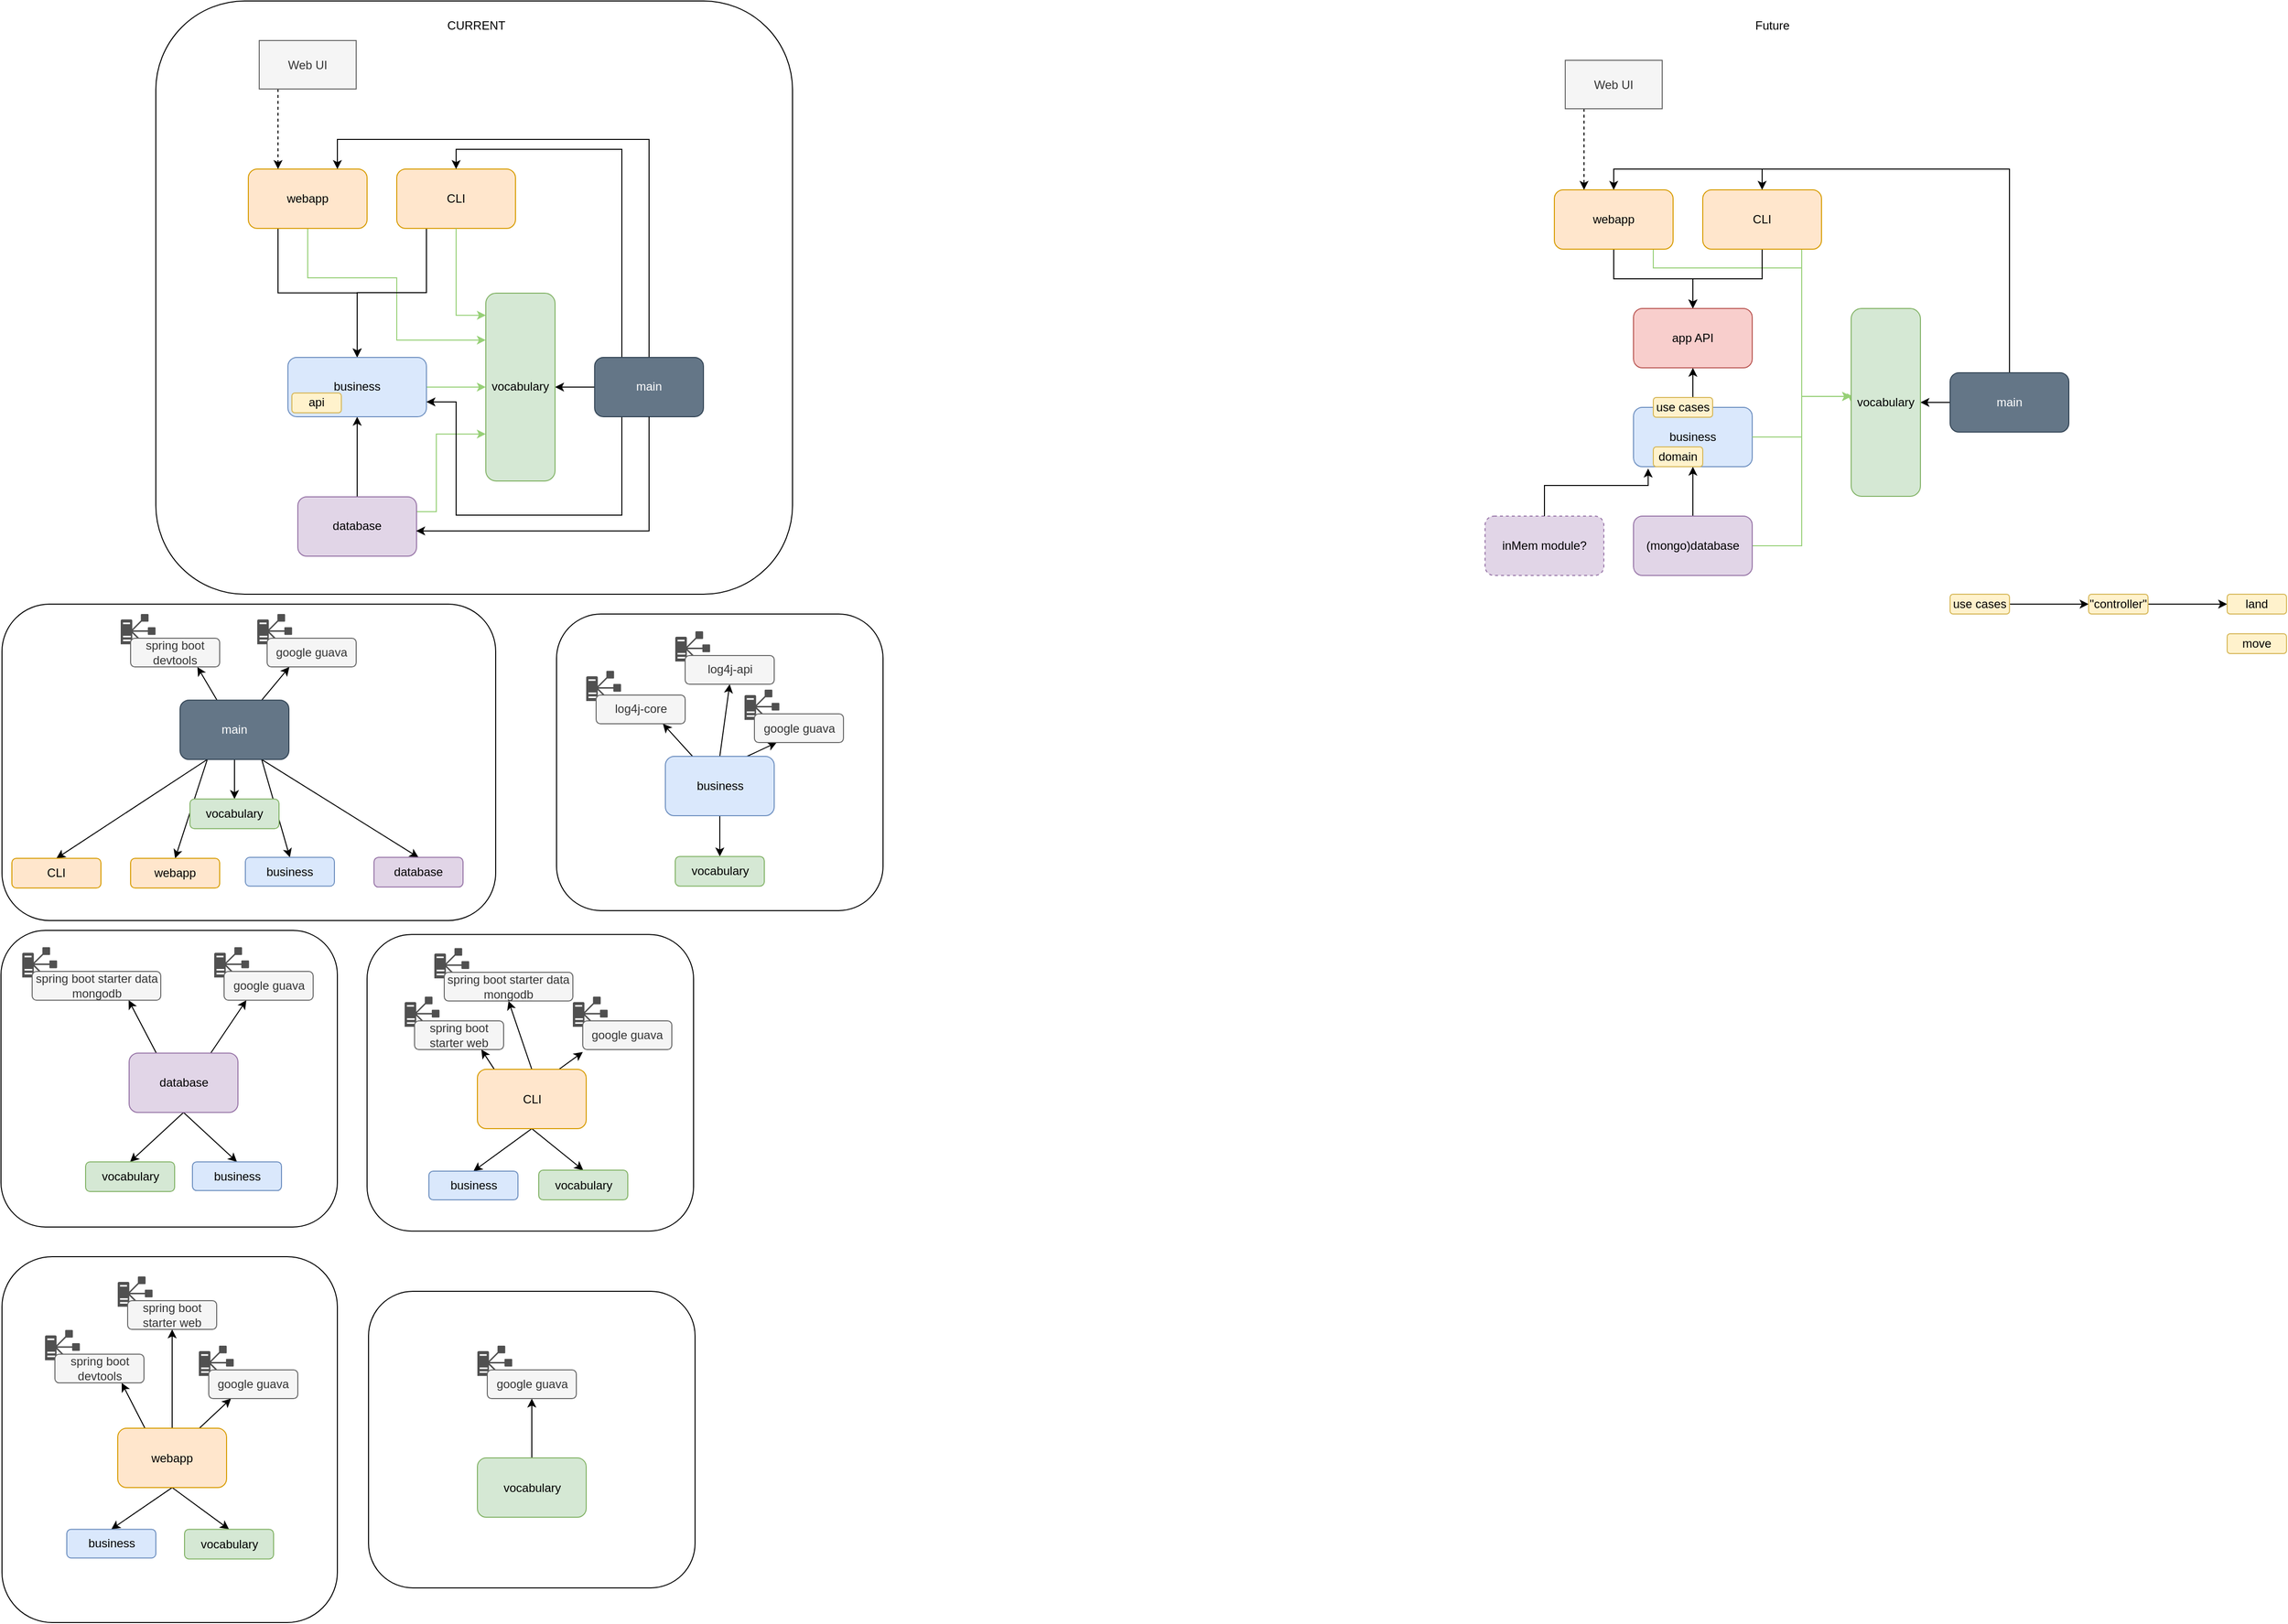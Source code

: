 <mxfile version="24.0.5" type="device">
  <diagram name="Page-1" id="uVnovDqNGtRdmhvVGSVU">
    <mxGraphModel dx="1383" dy="777" grid="1" gridSize="10" guides="1" tooltips="1" connect="1" arrows="1" fold="1" page="1" pageScale="1" pageWidth="2336" pageHeight="1654" math="0" shadow="0">
      <root>
        <mxCell id="0" />
        <mxCell id="1" parent="0" />
        <mxCell id="W2U-u5aYHxPbp0ikBnnV-9" value="" style="rounded=1;whiteSpace=wrap;html=1;movable=1;resizable=1;rotatable=1;deletable=1;editable=1;locked=0;connectable=1;" vertex="1" parent="1">
          <mxGeometry x="381.5" y="1305" width="330" height="300" as="geometry" />
        </mxCell>
        <mxCell id="W2U-u5aYHxPbp0ikBnnV-7" value="" style="rounded=1;whiteSpace=wrap;html=1;movable=0;resizable=0;rotatable=0;deletable=0;editable=0;locked=1;connectable=0;" vertex="1" parent="1">
          <mxGeometry x="571.5" y="620.0" width="330" height="300" as="geometry" />
        </mxCell>
        <mxCell id="W2U-u5aYHxPbp0ikBnnV-6" value="" style="rounded=1;whiteSpace=wrap;html=1;movable=1;resizable=1;rotatable=1;deletable=1;editable=1;locked=0;connectable=1;" vertex="1" parent="1">
          <mxGeometry x="380" y="944.12" width="330" height="300" as="geometry" />
        </mxCell>
        <mxCell id="W2U-u5aYHxPbp0ikBnnV-5" value="" style="rounded=1;whiteSpace=wrap;html=1;movable=0;resizable=0;rotatable=0;deletable=0;editable=0;locked=1;connectable=0;" vertex="1" parent="1">
          <mxGeometry x="166.5" width="643.5" height="600" as="geometry" />
        </mxCell>
        <mxCell id="W2U-u5aYHxPbp0ikBnnV-4" value="" style="rounded=1;whiteSpace=wrap;html=1;movable=0;resizable=0;rotatable=0;deletable=0;editable=0;locked=1;connectable=0;" vertex="1" parent="1">
          <mxGeometry x="11" y="610" width="499" height="320" as="geometry" />
        </mxCell>
        <mxCell id="W2U-u5aYHxPbp0ikBnnV-3" value="" style="rounded=1;whiteSpace=wrap;html=1;movable=0;resizable=0;rotatable=0;deletable=0;editable=0;locked=1;connectable=0;" vertex="1" parent="1">
          <mxGeometry x="10" y="940" width="340" height="300" as="geometry" />
        </mxCell>
        <mxCell id="W2U-u5aYHxPbp0ikBnnV-2" value="" style="rounded=1;whiteSpace=wrap;html=1;movable=0;resizable=0;rotatable=0;deletable=0;editable=0;locked=1;connectable=0;" vertex="1" parent="1">
          <mxGeometry x="11" y="1270" width="339" height="370" as="geometry" />
        </mxCell>
        <mxCell id="0yv5yR20UiGf7A1qQNw7-8" style="edgeStyle=orthogonalEdgeStyle;rounded=0;orthogonalLoop=1;jettySize=auto;html=1;entryX=0.5;entryY=0;entryDx=0;entryDy=0;exitX=0.25;exitY=1;exitDx=0;exitDy=0;" parent="1" source="0yv5yR20UiGf7A1qQNw7-1" target="0yv5yR20UiGf7A1qQNw7-5" edge="1">
          <mxGeometry relative="1" as="geometry" />
        </mxCell>
        <mxCell id="MktRiLjFBEHnHrvTIdCx-10" style="edgeStyle=orthogonalEdgeStyle;rounded=0;orthogonalLoop=1;jettySize=auto;html=1;exitX=0.5;exitY=1;exitDx=0;exitDy=0;entryX=0;entryY=0.25;entryDx=0;entryDy=0;strokeColor=#97D077;" parent="1" source="0yv5yR20UiGf7A1qQNw7-1" target="MktRiLjFBEHnHrvTIdCx-4" edge="1">
          <mxGeometry relative="1" as="geometry">
            <Array as="points">
              <mxPoint x="320" y="280" />
              <mxPoint x="410" y="280" />
              <mxPoint x="410" y="343" />
            </Array>
          </mxGeometry>
        </mxCell>
        <mxCell id="0yv5yR20UiGf7A1qQNw7-1" value="webapp" style="rounded=1;whiteSpace=wrap;html=1;fillColor=#ffe6cc;strokeColor=#d79b00;" parent="1" vertex="1">
          <mxGeometry x="260" y="170" width="120" height="60" as="geometry" />
        </mxCell>
        <mxCell id="0yv5yR20UiGf7A1qQNw7-7" style="edgeStyle=orthogonalEdgeStyle;rounded=0;orthogonalLoop=1;jettySize=auto;html=1;entryX=0.5;entryY=0;entryDx=0;entryDy=0;exitX=0.25;exitY=1;exitDx=0;exitDy=0;" parent="1" source="0yv5yR20UiGf7A1qQNw7-2" target="0yv5yR20UiGf7A1qQNw7-5" edge="1">
          <mxGeometry relative="1" as="geometry">
            <Array as="points">
              <mxPoint x="440" y="295" />
              <mxPoint x="370" y="295" />
            </Array>
          </mxGeometry>
        </mxCell>
        <mxCell id="0yv5yR20UiGf7A1qQNw7-2" value="CLI" style="rounded=1;whiteSpace=wrap;html=1;fillColor=#ffe6cc;strokeColor=#d79b00;" parent="1" vertex="1">
          <mxGeometry x="410" y="170" width="120" height="60" as="geometry" />
        </mxCell>
        <mxCell id="0yv5yR20UiGf7A1qQNw7-6" value="" style="edgeStyle=orthogonalEdgeStyle;rounded=0;orthogonalLoop=1;jettySize=auto;html=1;" parent="1" source="0yv5yR20UiGf7A1qQNw7-3" target="0yv5yR20UiGf7A1qQNw7-5" edge="1">
          <mxGeometry relative="1" as="geometry" />
        </mxCell>
        <mxCell id="MktRiLjFBEHnHrvTIdCx-13" style="edgeStyle=orthogonalEdgeStyle;rounded=0;orthogonalLoop=1;jettySize=auto;html=1;exitX=1;exitY=0.25;exitDx=0;exitDy=0;entryX=0;entryY=0.75;entryDx=0;entryDy=0;strokeColor=#97D077;" parent="1" source="0yv5yR20UiGf7A1qQNw7-3" target="MktRiLjFBEHnHrvTIdCx-4" edge="1">
          <mxGeometry relative="1" as="geometry">
            <Array as="points">
              <mxPoint x="450" y="517" />
              <mxPoint x="450" y="438" />
            </Array>
          </mxGeometry>
        </mxCell>
        <mxCell id="0yv5yR20UiGf7A1qQNw7-3" value="database" style="rounded=1;whiteSpace=wrap;html=1;fillColor=#e1d5e7;strokeColor=#9673a6;" parent="1" vertex="1">
          <mxGeometry x="310" y="501.47" width="120" height="60" as="geometry" />
        </mxCell>
        <mxCell id="MktRiLjFBEHnHrvTIdCx-12" style="edgeStyle=orthogonalEdgeStyle;rounded=0;orthogonalLoop=1;jettySize=auto;html=1;entryX=0;entryY=0.5;entryDx=0;entryDy=0;strokeColor=#97D077;" parent="1" source="0yv5yR20UiGf7A1qQNw7-5" target="MktRiLjFBEHnHrvTIdCx-4" edge="1">
          <mxGeometry relative="1" as="geometry" />
        </mxCell>
        <mxCell id="0yv5yR20UiGf7A1qQNw7-5" value="business" style="whiteSpace=wrap;html=1;fillColor=#dae8fc;strokeColor=#6c8ebf;rounded=1;" parent="1" vertex="1">
          <mxGeometry x="300" y="360.47" width="140" height="60" as="geometry" />
        </mxCell>
        <mxCell id="0yv5yR20UiGf7A1qQNw7-10" value="CURRENT" style="text;html=1;align=center;verticalAlign=middle;resizable=0;points=[];autosize=1;strokeColor=none;fillColor=none;" parent="1" vertex="1">
          <mxGeometry x="450" y="10.0" width="80" height="30" as="geometry" />
        </mxCell>
        <mxCell id="0yv5yR20UiGf7A1qQNw7-11" value="api" style="rounded=1;whiteSpace=wrap;html=1;fillColor=#fff2cc;strokeColor=#d6b656;" parent="1" vertex="1">
          <mxGeometry x="304" y="396.47" width="50" height="20" as="geometry" />
        </mxCell>
        <mxCell id="0yv5yR20UiGf7A1qQNw7-32" style="edgeStyle=orthogonalEdgeStyle;rounded=0;orthogonalLoop=1;jettySize=auto;html=1;" parent="1" source="0yv5yR20UiGf7A1qQNw7-14" target="0yv5yR20UiGf7A1qQNw7-31" edge="1">
          <mxGeometry relative="1" as="geometry" />
        </mxCell>
        <mxCell id="0yv5yR20UiGf7A1qQNw7-36" style="edgeStyle=orthogonalEdgeStyle;rounded=0;orthogonalLoop=1;jettySize=auto;html=1;strokeColor=#97D077;" parent="1" source="0yv5yR20UiGf7A1qQNw7-14" target="0yv5yR20UiGf7A1qQNw7-27" edge="1">
          <mxGeometry relative="1" as="geometry">
            <mxPoint x="1850" y="356.97" as="targetPoint" />
            <Array as="points">
              <mxPoint x="1680" y="269.97" />
              <mxPoint x="1830" y="269.97" />
              <mxPoint x="1830" y="399.97" />
            </Array>
          </mxGeometry>
        </mxCell>
        <mxCell id="0yv5yR20UiGf7A1qQNw7-14" value="webapp" style="rounded=1;whiteSpace=wrap;html=1;fillColor=#ffe6cc;strokeColor=#d79b00;" parent="1" vertex="1">
          <mxGeometry x="1580" y="190.97" width="120" height="60" as="geometry" />
        </mxCell>
        <mxCell id="0yv5yR20UiGf7A1qQNw7-33" style="edgeStyle=orthogonalEdgeStyle;rounded=0;orthogonalLoop=1;jettySize=auto;html=1;" parent="1" source="0yv5yR20UiGf7A1qQNw7-16" target="0yv5yR20UiGf7A1qQNw7-31" edge="1">
          <mxGeometry relative="1" as="geometry" />
        </mxCell>
        <mxCell id="0yv5yR20UiGf7A1qQNw7-35" style="edgeStyle=orthogonalEdgeStyle;rounded=0;orthogonalLoop=1;jettySize=auto;html=1;entryX=0;entryY=0.5;entryDx=0;entryDy=0;strokeColor=#97D077;" parent="1" source="0yv5yR20UiGf7A1qQNw7-16" target="0yv5yR20UiGf7A1qQNw7-27" edge="1">
          <mxGeometry relative="1" as="geometry">
            <mxPoint x="1850" y="356.97" as="targetPoint" />
            <Array as="points">
              <mxPoint x="1830" y="399.97" />
              <mxPoint x="1880" y="399.97" />
            </Array>
          </mxGeometry>
        </mxCell>
        <mxCell id="0yv5yR20UiGf7A1qQNw7-16" value="CLI" style="rounded=1;whiteSpace=wrap;html=1;fillColor=#ffe6cc;strokeColor=#d79b00;" parent="1" vertex="1">
          <mxGeometry x="1730" y="190.97" width="120" height="60" as="geometry" />
        </mxCell>
        <mxCell id="0yv5yR20UiGf7A1qQNw7-17" value="" style="edgeStyle=orthogonalEdgeStyle;rounded=0;orthogonalLoop=1;jettySize=auto;html=1;" parent="1" source="0yv5yR20UiGf7A1qQNw7-18" target="0yv5yR20UiGf7A1qQNw7-19" edge="1">
          <mxGeometry relative="1" as="geometry" />
        </mxCell>
        <mxCell id="0yv5yR20UiGf7A1qQNw7-38" style="edgeStyle=orthogonalEdgeStyle;rounded=0;orthogonalLoop=1;jettySize=auto;html=1;strokeColor=#97D077;" parent="1" source="0yv5yR20UiGf7A1qQNw7-18" target="0yv5yR20UiGf7A1qQNw7-27" edge="1">
          <mxGeometry relative="1" as="geometry">
            <mxPoint x="1850" y="356.97" as="targetPoint" />
            <Array as="points">
              <mxPoint x="1830" y="550.97" />
              <mxPoint x="1830" y="399.97" />
            </Array>
          </mxGeometry>
        </mxCell>
        <mxCell id="0yv5yR20UiGf7A1qQNw7-18" value="(mongo)database" style="rounded=1;whiteSpace=wrap;html=1;fillColor=#e1d5e7;strokeColor=#9673a6;" parent="1" vertex="1">
          <mxGeometry x="1660" y="520.97" width="120" height="60" as="geometry" />
        </mxCell>
        <mxCell id="0yv5yR20UiGf7A1qQNw7-34" style="edgeStyle=orthogonalEdgeStyle;rounded=0;orthogonalLoop=1;jettySize=auto;html=1;" parent="1" source="0yv5yR20UiGf7A1qQNw7-19" target="0yv5yR20UiGf7A1qQNw7-31" edge="1">
          <mxGeometry relative="1" as="geometry" />
        </mxCell>
        <mxCell id="0yv5yR20UiGf7A1qQNw7-19" value="business" style="whiteSpace=wrap;html=1;fillColor=#dae8fc;strokeColor=#6c8ebf;rounded=1;" parent="1" vertex="1">
          <mxGeometry x="1660" y="410.97" width="120" height="60" as="geometry" />
        </mxCell>
        <mxCell id="0yv5yR20UiGf7A1qQNw7-21" value="Future" style="text;html=1;align=center;verticalAlign=middle;resizable=0;points=[];autosize=1;strokeColor=none;fillColor=none;" parent="1" vertex="1">
          <mxGeometry x="1770" y="10" width="60" height="30" as="geometry" />
        </mxCell>
        <mxCell id="0yv5yR20UiGf7A1qQNw7-26" style="edgeStyle=orthogonalEdgeStyle;rounded=0;orthogonalLoop=1;jettySize=auto;html=1;entryX=0.5;entryY=0;entryDx=0;entryDy=0;" parent="1" source="0yv5yR20UiGf7A1qQNw7-25" target="0yv5yR20UiGf7A1qQNw7-14" edge="1">
          <mxGeometry relative="1" as="geometry">
            <Array as="points">
              <mxPoint x="2040" y="169.97" />
              <mxPoint x="1640" y="169.97" />
            </Array>
          </mxGeometry>
        </mxCell>
        <mxCell id="0yv5yR20UiGf7A1qQNw7-28" style="edgeStyle=orthogonalEdgeStyle;rounded=0;orthogonalLoop=1;jettySize=auto;html=1;" parent="1" source="0yv5yR20UiGf7A1qQNw7-25" target="0yv5yR20UiGf7A1qQNw7-27" edge="1">
          <mxGeometry relative="1" as="geometry" />
        </mxCell>
        <mxCell id="0yv5yR20UiGf7A1qQNw7-29" style="edgeStyle=orthogonalEdgeStyle;rounded=0;orthogonalLoop=1;jettySize=auto;html=1;entryX=0.5;entryY=0;entryDx=0;entryDy=0;" parent="1" source="0yv5yR20UiGf7A1qQNw7-25" target="0yv5yR20UiGf7A1qQNw7-16" edge="1">
          <mxGeometry relative="1" as="geometry">
            <Array as="points">
              <mxPoint x="2040" y="169.97" />
              <mxPoint x="1790" y="169.97" />
            </Array>
          </mxGeometry>
        </mxCell>
        <mxCell id="0yv5yR20UiGf7A1qQNw7-25" value="main" style="rounded=1;whiteSpace=wrap;html=1;fillColor=#647687;strokeColor=#314354;fontColor=#ffffff;" parent="1" vertex="1">
          <mxGeometry x="1980" y="375.97" width="120" height="60" as="geometry" />
        </mxCell>
        <mxCell id="0yv5yR20UiGf7A1qQNw7-27" value="vocabulary" style="rounded=1;whiteSpace=wrap;html=1;fillColor=#d5e8d4;strokeColor=#82b366;" parent="1" vertex="1">
          <mxGeometry x="1880" y="310.97" width="70" height="190" as="geometry" />
        </mxCell>
        <mxCell id="0yv5yR20UiGf7A1qQNw7-31" value="app API" style="whiteSpace=wrap;html=1;fillColor=#f8cecc;strokeColor=#b85450;rounded=1;" parent="1" vertex="1">
          <mxGeometry x="1660" y="310.97" width="120" height="60" as="geometry" />
        </mxCell>
        <mxCell id="0yv5yR20UiGf7A1qQNw7-39" style="edgeStyle=orthogonalEdgeStyle;rounded=0;orthogonalLoop=1;jettySize=auto;html=1;exitX=1;exitY=0.5;exitDx=0;exitDy=0;entryX=0;entryY=0.468;entryDx=0;entryDy=0;entryPerimeter=0;strokeColor=#97D077;" parent="1" source="0yv5yR20UiGf7A1qQNw7-19" target="0yv5yR20UiGf7A1qQNw7-27" edge="1">
          <mxGeometry relative="1" as="geometry" />
        </mxCell>
        <mxCell id="MktRiLjFBEHnHrvTIdCx-2" style="edgeStyle=orthogonalEdgeStyle;rounded=0;orthogonalLoop=1;jettySize=auto;html=1;entryX=0.25;entryY=0;entryDx=0;entryDy=0;dashed=1;" parent="1" source="0yv5yR20UiGf7A1qQNw7-40" target="0yv5yR20UiGf7A1qQNw7-14" edge="1">
          <mxGeometry relative="1" as="geometry">
            <Array as="points">
              <mxPoint x="1610" y="130.0" />
              <mxPoint x="1610" y="130.0" />
            </Array>
          </mxGeometry>
        </mxCell>
        <mxCell id="0yv5yR20UiGf7A1qQNw7-40" value="Web UI" style="rounded=0;whiteSpace=wrap;html=1;fillColor=#f5f5f5;strokeColor=#666666;fontColor=#333333;" parent="1" vertex="1">
          <mxGeometry x="1591" y="60.0" width="98" height="49" as="geometry" />
        </mxCell>
        <mxCell id="0yv5yR20UiGf7A1qQNw7-42" value="domain" style="rounded=1;whiteSpace=wrap;html=1;fillColor=#fff2cc;strokeColor=#d6b656;" parent="1" vertex="1">
          <mxGeometry x="1680" y="450.97" width="50" height="20" as="geometry" />
        </mxCell>
        <mxCell id="0yv5yR20UiGf7A1qQNw7-43" value="use cases" style="rounded=1;whiteSpace=wrap;html=1;fillColor=#fff2cc;strokeColor=#d6b656;" parent="1" vertex="1">
          <mxGeometry x="1680" y="401" width="60" height="20" as="geometry" />
        </mxCell>
        <mxCell id="0yv5yR20UiGf7A1qQNw7-46" value="" style="edgeStyle=orthogonalEdgeStyle;rounded=0;orthogonalLoop=1;jettySize=auto;html=1;" parent="1" source="0yv5yR20UiGf7A1qQNw7-44" target="0yv5yR20UiGf7A1qQNw7-45" edge="1">
          <mxGeometry relative="1" as="geometry" />
        </mxCell>
        <mxCell id="0yv5yR20UiGf7A1qQNw7-44" value="use cases" style="rounded=1;whiteSpace=wrap;html=1;fillColor=#fff2cc;strokeColor=#d6b656;" parent="1" vertex="1">
          <mxGeometry x="1980" y="600" width="60" height="20" as="geometry" />
        </mxCell>
        <mxCell id="0yv5yR20UiGf7A1qQNw7-48" value="" style="edgeStyle=orthogonalEdgeStyle;rounded=0;orthogonalLoop=1;jettySize=auto;html=1;" parent="1" source="0yv5yR20UiGf7A1qQNw7-45" target="0yv5yR20UiGf7A1qQNw7-47" edge="1">
          <mxGeometry relative="1" as="geometry" />
        </mxCell>
        <mxCell id="0yv5yR20UiGf7A1qQNw7-45" value="&quot;controller&quot;" style="rounded=1;whiteSpace=wrap;html=1;fillColor=#fff2cc;strokeColor=#d6b656;" parent="1" vertex="1">
          <mxGeometry x="2120" y="600" width="60" height="20" as="geometry" />
        </mxCell>
        <mxCell id="0yv5yR20UiGf7A1qQNw7-47" value="land" style="rounded=1;whiteSpace=wrap;html=1;fillColor=#fff2cc;strokeColor=#d6b656;" parent="1" vertex="1">
          <mxGeometry x="2260" y="600" width="60" height="20" as="geometry" />
        </mxCell>
        <mxCell id="0yv5yR20UiGf7A1qQNw7-49" value="move" style="rounded=1;whiteSpace=wrap;html=1;fillColor=#fff2cc;strokeColor=#d6b656;" parent="1" vertex="1">
          <mxGeometry x="2260" y="640" width="60" height="20" as="geometry" />
        </mxCell>
        <mxCell id="0yv5yR20UiGf7A1qQNw7-50" value="inMem module?" style="rounded=1;whiteSpace=wrap;html=1;fillColor=#e1d5e7;strokeColor=#9673a6;dashed=1;" parent="1" vertex="1">
          <mxGeometry x="1510" y="520.97" width="120" height="60" as="geometry" />
        </mxCell>
        <mxCell id="0yv5yR20UiGf7A1qQNw7-51" style="edgeStyle=orthogonalEdgeStyle;rounded=0;orthogonalLoop=1;jettySize=auto;html=1;entryX=0.123;entryY=1.032;entryDx=0;entryDy=0;entryPerimeter=0;" parent="1" source="0yv5yR20UiGf7A1qQNw7-50" target="0yv5yR20UiGf7A1qQNw7-19" edge="1">
          <mxGeometry relative="1" as="geometry">
            <Array as="points">
              <mxPoint x="1570" y="490" />
              <mxPoint x="1675" y="490" />
            </Array>
          </mxGeometry>
        </mxCell>
        <mxCell id="MktRiLjFBEHnHrvTIdCx-1" style="edgeStyle=orthogonalEdgeStyle;rounded=0;orthogonalLoop=1;jettySize=auto;html=1;dashed=1;" parent="1" source="0yv5yR20UiGf7A1qQNw7-52" edge="1">
          <mxGeometry relative="1" as="geometry">
            <mxPoint x="290" y="170" as="targetPoint" />
            <Array as="points">
              <mxPoint x="290" y="170" />
            </Array>
          </mxGeometry>
        </mxCell>
        <mxCell id="0yv5yR20UiGf7A1qQNw7-52" value="Web UI" style="rounded=0;whiteSpace=wrap;html=1;fillColor=#f5f5f5;strokeColor=#666666;fontColor=#333333;" parent="1" vertex="1">
          <mxGeometry x="271" y="40.0" width="98" height="49" as="geometry" />
        </mxCell>
        <mxCell id="MktRiLjFBEHnHrvTIdCx-5" style="edgeStyle=orthogonalEdgeStyle;rounded=0;orthogonalLoop=1;jettySize=auto;html=1;exitX=0.5;exitY=0;exitDx=0;exitDy=0;entryX=0.75;entryY=0;entryDx=0;entryDy=0;" parent="1" source="MktRiLjFBEHnHrvTIdCx-3" target="0yv5yR20UiGf7A1qQNw7-1" edge="1">
          <mxGeometry relative="1" as="geometry">
            <Array as="points">
              <mxPoint x="665" y="140" />
              <mxPoint x="350" y="140" />
            </Array>
          </mxGeometry>
        </mxCell>
        <mxCell id="MktRiLjFBEHnHrvTIdCx-6" style="edgeStyle=orthogonalEdgeStyle;rounded=0;orthogonalLoop=1;jettySize=auto;html=1;exitX=0.25;exitY=0;exitDx=0;exitDy=0;entryX=0.5;entryY=0;entryDx=0;entryDy=0;" parent="1" source="MktRiLjFBEHnHrvTIdCx-3" target="0yv5yR20UiGf7A1qQNw7-2" edge="1">
          <mxGeometry relative="1" as="geometry" />
        </mxCell>
        <mxCell id="MktRiLjFBEHnHrvTIdCx-7" style="edgeStyle=orthogonalEdgeStyle;rounded=0;orthogonalLoop=1;jettySize=auto;html=1;entryX=1;entryY=0.5;entryDx=0;entryDy=0;" parent="1" source="MktRiLjFBEHnHrvTIdCx-3" target="MktRiLjFBEHnHrvTIdCx-4" edge="1">
          <mxGeometry relative="1" as="geometry" />
        </mxCell>
        <mxCell id="MktRiLjFBEHnHrvTIdCx-9" style="edgeStyle=orthogonalEdgeStyle;rounded=0;orthogonalLoop=1;jettySize=auto;html=1;exitX=0.25;exitY=1;exitDx=0;exitDy=0;entryX=1;entryY=0.75;entryDx=0;entryDy=0;" parent="1" source="MktRiLjFBEHnHrvTIdCx-3" target="0yv5yR20UiGf7A1qQNw7-5" edge="1">
          <mxGeometry relative="1" as="geometry">
            <Array as="points">
              <mxPoint x="638" y="520" />
              <mxPoint x="470" y="520" />
              <mxPoint x="470" y="406" />
            </Array>
          </mxGeometry>
        </mxCell>
        <mxCell id="MktRiLjFBEHnHrvTIdCx-3" value="main" style="rounded=1;whiteSpace=wrap;html=1;fillColor=#647687;strokeColor=#314354;fontColor=#ffffff;" parent="1" vertex="1">
          <mxGeometry x="610" y="360.47" width="110" height="60" as="geometry" />
        </mxCell>
        <mxCell id="MktRiLjFBEHnHrvTIdCx-4" value="vocabulary" style="rounded=1;whiteSpace=wrap;html=1;fillColor=#d5e8d4;strokeColor=#82b366;" parent="1" vertex="1">
          <mxGeometry x="500" y="295.47" width="70" height="190" as="geometry" />
        </mxCell>
        <mxCell id="MktRiLjFBEHnHrvTIdCx-8" style="edgeStyle=orthogonalEdgeStyle;rounded=0;orthogonalLoop=1;jettySize=auto;html=1;exitX=0.5;exitY=1;exitDx=0;exitDy=0;entryX=0.997;entryY=0.575;entryDx=0;entryDy=0;entryPerimeter=0;" parent="1" source="MktRiLjFBEHnHrvTIdCx-3" target="0yv5yR20UiGf7A1qQNw7-3" edge="1">
          <mxGeometry relative="1" as="geometry" />
        </mxCell>
        <mxCell id="MktRiLjFBEHnHrvTIdCx-11" style="edgeStyle=orthogonalEdgeStyle;rounded=0;orthogonalLoop=1;jettySize=auto;html=1;entryX=0.001;entryY=0.118;entryDx=0;entryDy=0;entryPerimeter=0;strokeColor=#97D077;" parent="1" source="0yv5yR20UiGf7A1qQNw7-2" target="MktRiLjFBEHnHrvTIdCx-4" edge="1">
          <mxGeometry relative="1" as="geometry" />
        </mxCell>
        <mxCell id="MktRiLjFBEHnHrvTIdCx-21" style="rounded=0;orthogonalLoop=1;jettySize=auto;html=1;exitX=0.25;exitY=1;exitDx=0;exitDy=0;entryX=0.5;entryY=0;entryDx=0;entryDy=0;" parent="1" source="MktRiLjFBEHnHrvTIdCx-15" target="MktRiLjFBEHnHrvTIdCx-17" edge="1">
          <mxGeometry relative="1" as="geometry" />
        </mxCell>
        <mxCell id="MktRiLjFBEHnHrvTIdCx-22" style="rounded=0;orthogonalLoop=1;jettySize=auto;html=1;exitX=0.25;exitY=1;exitDx=0;exitDy=0;entryX=0.5;entryY=0;entryDx=0;entryDy=0;" parent="1" source="MktRiLjFBEHnHrvTIdCx-15" target="MktRiLjFBEHnHrvTIdCx-18" edge="1">
          <mxGeometry relative="1" as="geometry" />
        </mxCell>
        <mxCell id="MktRiLjFBEHnHrvTIdCx-23" style="edgeStyle=orthogonalEdgeStyle;rounded=0;orthogonalLoop=1;jettySize=auto;html=1;exitX=0.5;exitY=1;exitDx=0;exitDy=0;entryX=0.5;entryY=0;entryDx=0;entryDy=0;" parent="1" source="MktRiLjFBEHnHrvTIdCx-15" target="MktRiLjFBEHnHrvTIdCx-16" edge="1">
          <mxGeometry relative="1" as="geometry" />
        </mxCell>
        <mxCell id="MktRiLjFBEHnHrvTIdCx-24" style="rounded=0;orthogonalLoop=1;jettySize=auto;html=1;exitX=0.75;exitY=1;exitDx=0;exitDy=0;entryX=0.5;entryY=0;entryDx=0;entryDy=0;" parent="1" source="MktRiLjFBEHnHrvTIdCx-15" target="MktRiLjFBEHnHrvTIdCx-19" edge="1">
          <mxGeometry relative="1" as="geometry" />
        </mxCell>
        <mxCell id="MktRiLjFBEHnHrvTIdCx-25" style="rounded=0;orthogonalLoop=1;jettySize=auto;html=1;exitX=0.75;exitY=1;exitDx=0;exitDy=0;entryX=0.5;entryY=0;entryDx=0;entryDy=0;" parent="1" source="MktRiLjFBEHnHrvTIdCx-15" target="MktRiLjFBEHnHrvTIdCx-20" edge="1">
          <mxGeometry relative="1" as="geometry" />
        </mxCell>
        <mxCell id="MktRiLjFBEHnHrvTIdCx-35" style="rounded=0;orthogonalLoop=1;jettySize=auto;html=1;entryX=0.75;entryY=1;entryDx=0;entryDy=0;" parent="1" source="MktRiLjFBEHnHrvTIdCx-15" target="MktRiLjFBEHnHrvTIdCx-27" edge="1">
          <mxGeometry relative="1" as="geometry" />
        </mxCell>
        <mxCell id="MktRiLjFBEHnHrvTIdCx-53" style="rounded=0;orthogonalLoop=1;jettySize=auto;html=1;exitX=0.75;exitY=0;exitDx=0;exitDy=0;entryX=0.25;entryY=1;entryDx=0;entryDy=0;" parent="1" source="MktRiLjFBEHnHrvTIdCx-15" target="MktRiLjFBEHnHrvTIdCx-49" edge="1">
          <mxGeometry relative="1" as="geometry" />
        </mxCell>
        <mxCell id="MktRiLjFBEHnHrvTIdCx-15" value="main" style="rounded=1;whiteSpace=wrap;html=1;fillColor=#647687;strokeColor=#314354;fontColor=#ffffff;" parent="1" vertex="1">
          <mxGeometry x="191" y="707.14" width="110" height="60" as="geometry" />
        </mxCell>
        <mxCell id="MktRiLjFBEHnHrvTIdCx-16" value="vocabulary" style="rounded=1;whiteSpace=wrap;html=1;fillColor=#d5e8d4;strokeColor=#82b366;" parent="1" vertex="1">
          <mxGeometry x="201" y="807.14" width="90" height="30" as="geometry" />
        </mxCell>
        <mxCell id="MktRiLjFBEHnHrvTIdCx-17" value="CLI" style="rounded=1;whiteSpace=wrap;html=1;fillColor=#ffe6cc;strokeColor=#d79b00;" parent="1" vertex="1">
          <mxGeometry x="21" y="867.14" width="90" height="30" as="geometry" />
        </mxCell>
        <mxCell id="MktRiLjFBEHnHrvTIdCx-18" value="webapp" style="rounded=1;whiteSpace=wrap;html=1;fillColor=#ffe6cc;strokeColor=#d79b00;" parent="1" vertex="1">
          <mxGeometry x="141" y="867.14" width="90" height="30" as="geometry" />
        </mxCell>
        <mxCell id="MktRiLjFBEHnHrvTIdCx-19" value="business" style="whiteSpace=wrap;html=1;fillColor=#dae8fc;strokeColor=#6c8ebf;rounded=1;" parent="1" vertex="1">
          <mxGeometry x="257" y="866.17" width="90" height="29.03" as="geometry" />
        </mxCell>
        <mxCell id="MktRiLjFBEHnHrvTIdCx-20" value="database" style="rounded=1;whiteSpace=wrap;html=1;fillColor=#e1d5e7;strokeColor=#9673a6;" parent="1" vertex="1">
          <mxGeometry x="387" y="866.17" width="90" height="30" as="geometry" />
        </mxCell>
        <mxCell id="MktRiLjFBEHnHrvTIdCx-30" value="" style="group" parent="1" connectable="0" vertex="1">
          <mxGeometry x="131" y="620" width="100" height="53.53" as="geometry" />
        </mxCell>
        <mxCell id="MktRiLjFBEHnHrvTIdCx-26" value="" style="sketch=0;pointerEvents=1;shadow=0;dashed=0;html=1;strokeColor=none;labelPosition=center;verticalLabelPosition=bottom;verticalAlign=top;align=center;fillColor=#505050;shape=mxgraph.mscae.oms.dependency_monitor" parent="MktRiLjFBEHnHrvTIdCx-30" vertex="1">
          <mxGeometry width="35.2" height="34.5" as="geometry" />
        </mxCell>
        <mxCell id="MktRiLjFBEHnHrvTIdCx-27" value="spring boot devtools" style="whiteSpace=wrap;html=1;fillColor=#f5f5f5;strokeColor=#666666;rounded=1;fontColor=#333333;" parent="MktRiLjFBEHnHrvTIdCx-30" vertex="1">
          <mxGeometry x="10" y="24.5" width="90" height="29.03" as="geometry" />
        </mxCell>
        <mxCell id="MktRiLjFBEHnHrvTIdCx-47" value="" style="group" parent="1" connectable="0" vertex="1">
          <mxGeometry x="269" y="620" width="100" height="53.53" as="geometry" />
        </mxCell>
        <mxCell id="MktRiLjFBEHnHrvTIdCx-48" value="" style="sketch=0;pointerEvents=1;shadow=0;dashed=0;html=1;strokeColor=none;labelPosition=center;verticalLabelPosition=bottom;verticalAlign=top;align=center;fillColor=#505050;shape=mxgraph.mscae.oms.dependency_monitor" parent="MktRiLjFBEHnHrvTIdCx-47" vertex="1">
          <mxGeometry width="35.2" height="34.5" as="geometry" />
        </mxCell>
        <mxCell id="MktRiLjFBEHnHrvTIdCx-49" value="google guava" style="whiteSpace=wrap;html=1;fillColor=#f5f5f5;strokeColor=#666666;rounded=1;fontColor=#333333;" parent="MktRiLjFBEHnHrvTIdCx-47" vertex="1">
          <mxGeometry x="10" y="24.5" width="90" height="29.03" as="geometry" />
        </mxCell>
        <mxCell id="MktRiLjFBEHnHrvTIdCx-92" style="rounded=0;orthogonalLoop=1;jettySize=auto;html=1;exitX=0.25;exitY=0;exitDx=0;exitDy=0;entryX=0.75;entryY=1;entryDx=0;entryDy=0;" parent="1" source="MktRiLjFBEHnHrvTIdCx-54" target="MktRiLjFBEHnHrvTIdCx-70" edge="1">
          <mxGeometry relative="1" as="geometry" />
        </mxCell>
        <mxCell id="MktRiLjFBEHnHrvTIdCx-101" style="rounded=0;orthogonalLoop=1;jettySize=auto;html=1;exitX=0.75;exitY=0;exitDx=0;exitDy=0;entryX=0.25;entryY=1;entryDx=0;entryDy=0;" parent="1" source="MktRiLjFBEHnHrvTIdCx-54" target="MktRiLjFBEHnHrvTIdCx-88" edge="1">
          <mxGeometry relative="1" as="geometry">
            <mxPoint x="281.5" y="1030.59" as="targetPoint" />
          </mxGeometry>
        </mxCell>
        <mxCell id="MktRiLjFBEHnHrvTIdCx-102" style="rounded=0;orthogonalLoop=1;jettySize=auto;html=1;exitX=0.5;exitY=1;exitDx=0;exitDy=0;entryX=0.5;entryY=0;entryDx=0;entryDy=0;" parent="1" source="MktRiLjFBEHnHrvTIdCx-54" target="MktRiLjFBEHnHrvTIdCx-79" edge="1">
          <mxGeometry relative="1" as="geometry" />
        </mxCell>
        <mxCell id="MktRiLjFBEHnHrvTIdCx-103" style="rounded=0;orthogonalLoop=1;jettySize=auto;html=1;exitX=0.5;exitY=1;exitDx=0;exitDy=0;entryX=0.5;entryY=0;entryDx=0;entryDy=0;" parent="1" source="MktRiLjFBEHnHrvTIdCx-54" target="MktRiLjFBEHnHrvTIdCx-58" edge="1">
          <mxGeometry relative="1" as="geometry" />
        </mxCell>
        <mxCell id="MktRiLjFBEHnHrvTIdCx-54" value="database" style="rounded=1;whiteSpace=wrap;html=1;fillColor=#e1d5e7;strokeColor=#9673a6;" parent="1" vertex="1">
          <mxGeometry x="139.5" y="1064.12" width="110" height="60" as="geometry" />
        </mxCell>
        <mxCell id="MktRiLjFBEHnHrvTIdCx-58" value="business" style="whiteSpace=wrap;html=1;fillColor=#dae8fc;strokeColor=#6c8ebf;rounded=1;" parent="1" vertex="1">
          <mxGeometry x="203.5" y="1174.12" width="90" height="29.03" as="geometry" />
        </mxCell>
        <mxCell id="MktRiLjFBEHnHrvTIdCx-68" value="" style="group" parent="1" connectable="0" vertex="1">
          <mxGeometry x="31.5" y="957.06" width="140" height="53.53" as="geometry" />
        </mxCell>
        <mxCell id="MktRiLjFBEHnHrvTIdCx-69" value="" style="sketch=0;pointerEvents=1;shadow=0;dashed=0;html=1;strokeColor=none;labelPosition=center;verticalLabelPosition=bottom;verticalAlign=top;align=center;fillColor=#505050;shape=mxgraph.mscae.oms.dependency_monitor" parent="MktRiLjFBEHnHrvTIdCx-68" vertex="1">
          <mxGeometry width="35.2" height="34.5" as="geometry" />
        </mxCell>
        <mxCell id="MktRiLjFBEHnHrvTIdCx-70" value="spring boot starter data mongodb" style="whiteSpace=wrap;html=1;fillColor=#f5f5f5;strokeColor=#666666;rounded=1;fontColor=#333333;" parent="MktRiLjFBEHnHrvTIdCx-68" vertex="1">
          <mxGeometry x="10" y="24.5" width="130" height="29.03" as="geometry" />
        </mxCell>
        <mxCell id="MktRiLjFBEHnHrvTIdCx-79" value="vocabulary" style="rounded=1;whiteSpace=wrap;html=1;fillColor=#d5e8d4;strokeColor=#82b366;" parent="1" vertex="1">
          <mxGeometry x="95.5" y="1174.12" width="90" height="30" as="geometry" />
        </mxCell>
        <mxCell id="MktRiLjFBEHnHrvTIdCx-86" value="" style="group" parent="1" connectable="0" vertex="1">
          <mxGeometry x="225.5" y="957.06" width="100" height="53.53" as="geometry" />
        </mxCell>
        <mxCell id="MktRiLjFBEHnHrvTIdCx-87" value="" style="sketch=0;pointerEvents=1;shadow=0;dashed=0;html=1;strokeColor=none;labelPosition=center;verticalLabelPosition=bottom;verticalAlign=top;align=center;fillColor=#505050;shape=mxgraph.mscae.oms.dependency_monitor" parent="MktRiLjFBEHnHrvTIdCx-86" vertex="1">
          <mxGeometry width="35.2" height="34.5" as="geometry" />
        </mxCell>
        <mxCell id="MktRiLjFBEHnHrvTIdCx-88" value="google guava" style="whiteSpace=wrap;html=1;fillColor=#f5f5f5;strokeColor=#666666;rounded=1;fontColor=#333333;" parent="MktRiLjFBEHnHrvTIdCx-86" vertex="1">
          <mxGeometry x="10" y="24.5" width="90" height="29.03" as="geometry" />
        </mxCell>
        <mxCell id="MktRiLjFBEHnHrvTIdCx-129" style="rounded=0;orthogonalLoop=1;jettySize=auto;html=1;exitX=0.25;exitY=0;exitDx=0;exitDy=0;entryX=0.75;entryY=1;entryDx=0;entryDy=0;" parent="1" source="MktRiLjFBEHnHrvTIdCx-104" target="MktRiLjFBEHnHrvTIdCx-111" edge="1">
          <mxGeometry relative="1" as="geometry" />
        </mxCell>
        <mxCell id="MktRiLjFBEHnHrvTIdCx-130" style="rounded=0;orthogonalLoop=1;jettySize=auto;html=1;exitX=0.5;exitY=0;exitDx=0;exitDy=0;entryX=0.5;entryY=1;entryDx=0;entryDy=0;" parent="1" source="MktRiLjFBEHnHrvTIdCx-104" target="MktRiLjFBEHnHrvTIdCx-114" edge="1">
          <mxGeometry relative="1" as="geometry" />
        </mxCell>
        <mxCell id="MktRiLjFBEHnHrvTIdCx-134" style="rounded=0;orthogonalLoop=1;jettySize=auto;html=1;exitX=0.75;exitY=0;exitDx=0;exitDy=0;entryX=0.25;entryY=1;entryDx=0;entryDy=0;" parent="1" source="MktRiLjFBEHnHrvTIdCx-104" target="MktRiLjFBEHnHrvTIdCx-127" edge="1">
          <mxGeometry relative="1" as="geometry" />
        </mxCell>
        <mxCell id="MktRiLjFBEHnHrvTIdCx-135" style="rounded=0;orthogonalLoop=1;jettySize=auto;html=1;exitX=0.5;exitY=1;exitDx=0;exitDy=0;entryX=0.5;entryY=0;entryDx=0;entryDy=0;" parent="1" source="MktRiLjFBEHnHrvTIdCx-104" target="MktRiLjFBEHnHrvTIdCx-105" edge="1">
          <mxGeometry relative="1" as="geometry" />
        </mxCell>
        <mxCell id="MktRiLjFBEHnHrvTIdCx-184" style="rounded=0;orthogonalLoop=1;jettySize=auto;html=1;exitX=0.5;exitY=1;exitDx=0;exitDy=0;entryX=0.5;entryY=0;entryDx=0;entryDy=0;" parent="1" source="MktRiLjFBEHnHrvTIdCx-104" target="MktRiLjFBEHnHrvTIdCx-183" edge="1">
          <mxGeometry relative="1" as="geometry" />
        </mxCell>
        <mxCell id="MktRiLjFBEHnHrvTIdCx-104" value="webapp" style="rounded=1;whiteSpace=wrap;html=1;fillColor=#ffe6cc;strokeColor=#d79b00;" parent="1" vertex="1">
          <mxGeometry x="128" y="1443.53" width="110" height="60" as="geometry" />
        </mxCell>
        <mxCell id="MktRiLjFBEHnHrvTIdCx-105" value="business" style="whiteSpace=wrap;html=1;fillColor=#dae8fc;strokeColor=#6c8ebf;rounded=1;" parent="1" vertex="1">
          <mxGeometry x="76.5" y="1545.7" width="90" height="29.03" as="geometry" />
        </mxCell>
        <mxCell id="MktRiLjFBEHnHrvTIdCx-109" value="" style="group" parent="1" connectable="0" vertex="1">
          <mxGeometry x="54.5" y="1344.14" width="100" height="53.53" as="geometry" />
        </mxCell>
        <mxCell id="MktRiLjFBEHnHrvTIdCx-110" value="" style="sketch=0;pointerEvents=1;shadow=0;dashed=0;html=1;strokeColor=none;labelPosition=center;verticalLabelPosition=bottom;verticalAlign=top;align=center;fillColor=#505050;shape=mxgraph.mscae.oms.dependency_monitor" parent="MktRiLjFBEHnHrvTIdCx-109" vertex="1">
          <mxGeometry width="35.2" height="34.5" as="geometry" />
        </mxCell>
        <mxCell id="MktRiLjFBEHnHrvTIdCx-111" value="spring boot devtools" style="whiteSpace=wrap;html=1;fillColor=#f5f5f5;strokeColor=#666666;rounded=1;fontColor=#333333;" parent="MktRiLjFBEHnHrvTIdCx-109" vertex="1">
          <mxGeometry x="10" y="24.5" width="90" height="29.03" as="geometry" />
        </mxCell>
        <mxCell id="MktRiLjFBEHnHrvTIdCx-112" value="" style="group" parent="1" connectable="0" vertex="1">
          <mxGeometry x="128" y="1290" width="100" height="53.53" as="geometry" />
        </mxCell>
        <mxCell id="MktRiLjFBEHnHrvTIdCx-113" value="" style="sketch=0;pointerEvents=1;shadow=0;dashed=0;html=1;strokeColor=none;labelPosition=center;verticalLabelPosition=bottom;verticalAlign=top;align=center;fillColor=#505050;shape=mxgraph.mscae.oms.dependency_monitor" parent="MktRiLjFBEHnHrvTIdCx-112" vertex="1">
          <mxGeometry width="35.2" height="34.5" as="geometry" />
        </mxCell>
        <mxCell id="MktRiLjFBEHnHrvTIdCx-114" value="spring boot starter web" style="whiteSpace=wrap;html=1;fillColor=#f5f5f5;strokeColor=#666666;rounded=1;fontColor=#333333;" parent="MktRiLjFBEHnHrvTIdCx-112" vertex="1">
          <mxGeometry x="10" y="24.5" width="90" height="29.03" as="geometry" />
        </mxCell>
        <mxCell id="MktRiLjFBEHnHrvTIdCx-125" value="" style="group" parent="1" connectable="0" vertex="1">
          <mxGeometry x="210" y="1360" width="100" height="53.53" as="geometry" />
        </mxCell>
        <mxCell id="MktRiLjFBEHnHrvTIdCx-126" value="" style="sketch=0;pointerEvents=1;shadow=0;dashed=0;html=1;strokeColor=none;labelPosition=center;verticalLabelPosition=bottom;verticalAlign=top;align=center;fillColor=#505050;shape=mxgraph.mscae.oms.dependency_monitor" parent="MktRiLjFBEHnHrvTIdCx-125" vertex="1">
          <mxGeometry width="35.2" height="34.5" as="geometry" />
        </mxCell>
        <mxCell id="MktRiLjFBEHnHrvTIdCx-127" value="google guava" style="whiteSpace=wrap;html=1;fillColor=#f5f5f5;strokeColor=#666666;rounded=1;fontColor=#333333;" parent="MktRiLjFBEHnHrvTIdCx-125" vertex="1">
          <mxGeometry x="10" y="24.5" width="90" height="29.03" as="geometry" />
        </mxCell>
        <mxCell id="MktRiLjFBEHnHrvTIdCx-154" style="rounded=0;orthogonalLoop=1;jettySize=auto;html=1;exitX=0.5;exitY=1;exitDx=0;exitDy=0;entryX=0.5;entryY=0;entryDx=0;entryDy=0;" parent="1" source="MktRiLjFBEHnHrvTIdCx-136" target="MktRiLjFBEHnHrvTIdCx-138" edge="1">
          <mxGeometry relative="1" as="geometry" />
        </mxCell>
        <mxCell id="MktRiLjFBEHnHrvTIdCx-155" style="rounded=0;orthogonalLoop=1;jettySize=auto;html=1;exitX=0.5;exitY=1;exitDx=0;exitDy=0;entryX=0.5;entryY=0;entryDx=0;entryDy=0;" parent="1" source="MktRiLjFBEHnHrvTIdCx-136" target="MktRiLjFBEHnHrvTIdCx-152" edge="1">
          <mxGeometry relative="1" as="geometry" />
        </mxCell>
        <mxCell id="MktRiLjFBEHnHrvTIdCx-176" style="rounded=0;orthogonalLoop=1;jettySize=auto;html=1;exitX=0.155;exitY=-0.001;exitDx=0;exitDy=0;entryX=0.75;entryY=1;entryDx=0;entryDy=0;exitPerimeter=0;" parent="1" source="MktRiLjFBEHnHrvTIdCx-136" target="MktRiLjFBEHnHrvTIdCx-148" edge="1">
          <mxGeometry relative="1" as="geometry" />
        </mxCell>
        <mxCell id="MktRiLjFBEHnHrvTIdCx-180" style="rounded=0;orthogonalLoop=1;jettySize=auto;html=1;exitX=0.5;exitY=0;exitDx=0;exitDy=0;entryX=0.5;entryY=1;entryDx=0;entryDy=0;" parent="1" source="MktRiLjFBEHnHrvTIdCx-136" target="MktRiLjFBEHnHrvTIdCx-151" edge="1">
          <mxGeometry relative="1" as="geometry" />
        </mxCell>
        <mxCell id="MktRiLjFBEHnHrvTIdCx-182" style="rounded=0;orthogonalLoop=1;jettySize=auto;html=1;exitX=0.75;exitY=0;exitDx=0;exitDy=0;" parent="1" source="MktRiLjFBEHnHrvTIdCx-136" edge="1">
          <mxGeometry relative="1" as="geometry">
            <mxPoint x="598" y="1063.06" as="targetPoint" />
          </mxGeometry>
        </mxCell>
        <mxCell id="MktRiLjFBEHnHrvTIdCx-136" value="CLI" style="rounded=1;whiteSpace=wrap;html=1;fillColor=#ffe6cc;strokeColor=#d79b00;" parent="1" vertex="1">
          <mxGeometry x="491.5" y="1080.5" width="110" height="60" as="geometry" />
        </mxCell>
        <mxCell id="MktRiLjFBEHnHrvTIdCx-138" value="business" style="whiteSpace=wrap;html=1;fillColor=#dae8fc;strokeColor=#6c8ebf;rounded=1;" parent="1" vertex="1">
          <mxGeometry x="442.5" y="1183.5" width="90" height="29.03" as="geometry" />
        </mxCell>
        <mxCell id="MktRiLjFBEHnHrvTIdCx-146" value="" style="group" parent="1" connectable="0" vertex="1">
          <mxGeometry x="418" y="1006.97" width="100" height="53.53" as="geometry" />
        </mxCell>
        <mxCell id="MktRiLjFBEHnHrvTIdCx-147" value="" style="sketch=0;pointerEvents=1;shadow=0;dashed=0;html=1;strokeColor=none;labelPosition=center;verticalLabelPosition=bottom;verticalAlign=top;align=center;fillColor=#505050;shape=mxgraph.mscae.oms.dependency_monitor" parent="MktRiLjFBEHnHrvTIdCx-146" vertex="1">
          <mxGeometry width="35.2" height="34.5" as="geometry" />
        </mxCell>
        <mxCell id="MktRiLjFBEHnHrvTIdCx-148" value="spring boot starter web" style="whiteSpace=wrap;html=1;fillColor=#f5f5f5;strokeColor=#666666;rounded=1;fontColor=#333333;" parent="MktRiLjFBEHnHrvTIdCx-146" vertex="1">
          <mxGeometry x="10" y="24.5" width="90" height="29.03" as="geometry" />
        </mxCell>
        <mxCell id="MktRiLjFBEHnHrvTIdCx-149" value="" style="group" parent="1" connectable="0" vertex="1">
          <mxGeometry x="448" y="957.85" width="140" height="53.53" as="geometry" />
        </mxCell>
        <mxCell id="MktRiLjFBEHnHrvTIdCx-150" value="" style="sketch=0;pointerEvents=1;shadow=0;dashed=0;html=1;strokeColor=none;labelPosition=center;verticalLabelPosition=bottom;verticalAlign=top;align=center;fillColor=#505050;shape=mxgraph.mscae.oms.dependency_monitor" parent="MktRiLjFBEHnHrvTIdCx-149" vertex="1">
          <mxGeometry width="35.2" height="34.5" as="geometry" />
        </mxCell>
        <mxCell id="MktRiLjFBEHnHrvTIdCx-151" value="spring boot starter data mongodb" style="whiteSpace=wrap;html=1;fillColor=#f5f5f5;strokeColor=#666666;rounded=1;fontColor=#333333;" parent="MktRiLjFBEHnHrvTIdCx-149" vertex="1">
          <mxGeometry x="10" y="24.5" width="130" height="29.03" as="geometry" />
        </mxCell>
        <mxCell id="MktRiLjFBEHnHrvTIdCx-152" value="vocabulary" style="rounded=1;whiteSpace=wrap;html=1;fillColor=#d5e8d4;strokeColor=#82b366;" parent="1" vertex="1">
          <mxGeometry x="553.5" y="1182.53" width="90" height="30" as="geometry" />
        </mxCell>
        <mxCell id="MktRiLjFBEHnHrvTIdCx-166" value="" style="group" parent="1" connectable="0" vertex="1">
          <mxGeometry x="588" y="1006.97" width="100" height="53.53" as="geometry" />
        </mxCell>
        <mxCell id="MktRiLjFBEHnHrvTIdCx-167" value="" style="sketch=0;pointerEvents=1;shadow=0;dashed=0;html=1;strokeColor=none;labelPosition=center;verticalLabelPosition=bottom;verticalAlign=top;align=center;fillColor=#505050;shape=mxgraph.mscae.oms.dependency_monitor" parent="MktRiLjFBEHnHrvTIdCx-166" vertex="1">
          <mxGeometry width="35.2" height="34.5" as="geometry" />
        </mxCell>
        <mxCell id="MktRiLjFBEHnHrvTIdCx-168" value="google guava" style="whiteSpace=wrap;html=1;fillColor=#f5f5f5;strokeColor=#666666;rounded=1;fontColor=#333333;" parent="MktRiLjFBEHnHrvTIdCx-166" vertex="1">
          <mxGeometry x="10" y="24.5" width="90" height="29.03" as="geometry" />
        </mxCell>
        <mxCell id="MktRiLjFBEHnHrvTIdCx-183" value="vocabulary" style="rounded=1;whiteSpace=wrap;html=1;fillColor=#d5e8d4;strokeColor=#82b366;" parent="1" vertex="1">
          <mxGeometry x="195.5" y="1545.7" width="90" height="30" as="geometry" />
        </mxCell>
        <mxCell id="MktRiLjFBEHnHrvTIdCx-220" style="rounded=0;orthogonalLoop=1;jettySize=auto;html=1;exitX=0.25;exitY=0;exitDx=0;exitDy=0;entryX=0.75;entryY=1;entryDx=0;entryDy=0;" parent="1" source="MktRiLjFBEHnHrvTIdCx-185" target="MktRiLjFBEHnHrvTIdCx-191" edge="1">
          <mxGeometry relative="1" as="geometry" />
        </mxCell>
        <mxCell id="MktRiLjFBEHnHrvTIdCx-221" style="rounded=0;orthogonalLoop=1;jettySize=auto;html=1;exitX=0.5;exitY=1;exitDx=0;exitDy=0;entryX=0.5;entryY=0;entryDx=0;entryDy=0;" parent="1" source="MktRiLjFBEHnHrvTIdCx-185" target="MktRiLjFBEHnHrvTIdCx-204" edge="1">
          <mxGeometry relative="1" as="geometry" />
        </mxCell>
        <mxCell id="MktRiLjFBEHnHrvTIdCx-222" style="rounded=0;orthogonalLoop=1;jettySize=auto;html=1;exitX=0.5;exitY=0;exitDx=0;exitDy=0;entryX=0.5;entryY=1;entryDx=0;entryDy=0;" parent="1" source="MktRiLjFBEHnHrvTIdCx-185" target="MktRiLjFBEHnHrvTIdCx-188" edge="1">
          <mxGeometry relative="1" as="geometry" />
        </mxCell>
        <mxCell id="MktRiLjFBEHnHrvTIdCx-230" style="rounded=0;orthogonalLoop=1;jettySize=auto;html=1;exitX=0.75;exitY=0;exitDx=0;exitDy=0;entryX=0.25;entryY=1;entryDx=0;entryDy=0;" parent="1" source="MktRiLjFBEHnHrvTIdCx-185" target="MktRiLjFBEHnHrvTIdCx-219" edge="1">
          <mxGeometry relative="1" as="geometry" />
        </mxCell>
        <mxCell id="MktRiLjFBEHnHrvTIdCx-185" value="business" style="rounded=1;whiteSpace=wrap;html=1;fillColor=#dae8fc;strokeColor=#6c8ebf;" parent="1" vertex="1">
          <mxGeometry x="681.5" y="764.0" width="110" height="60" as="geometry" />
        </mxCell>
        <mxCell id="MktRiLjFBEHnHrvTIdCx-186" value="" style="group" parent="1" connectable="0" vertex="1">
          <mxGeometry x="691.5" y="637.47" width="100" height="53.53" as="geometry" />
        </mxCell>
        <mxCell id="MktRiLjFBEHnHrvTIdCx-187" value="" style="sketch=0;pointerEvents=1;shadow=0;dashed=0;html=1;strokeColor=none;labelPosition=center;verticalLabelPosition=bottom;verticalAlign=top;align=center;fillColor=#505050;shape=mxgraph.mscae.oms.dependency_monitor" parent="MktRiLjFBEHnHrvTIdCx-186" vertex="1">
          <mxGeometry width="35.2" height="34.5" as="geometry" />
        </mxCell>
        <mxCell id="MktRiLjFBEHnHrvTIdCx-188" value="log4j-api" style="whiteSpace=wrap;html=1;fillColor=#f5f5f5;strokeColor=#666666;rounded=1;fontColor=#333333;" parent="MktRiLjFBEHnHrvTIdCx-186" vertex="1">
          <mxGeometry x="10" y="24.5" width="90" height="29.03" as="geometry" />
        </mxCell>
        <mxCell id="MktRiLjFBEHnHrvTIdCx-189" value="" style="group" parent="1" connectable="0" vertex="1">
          <mxGeometry x="601.5" y="677.47" width="100" height="53.53" as="geometry" />
        </mxCell>
        <mxCell id="MktRiLjFBEHnHrvTIdCx-190" value="" style="sketch=0;pointerEvents=1;shadow=0;dashed=0;html=1;strokeColor=none;labelPosition=center;verticalLabelPosition=bottom;verticalAlign=top;align=center;fillColor=#505050;shape=mxgraph.mscae.oms.dependency_monitor" parent="MktRiLjFBEHnHrvTIdCx-189" vertex="1">
          <mxGeometry width="35.2" height="34.5" as="geometry" />
        </mxCell>
        <mxCell id="MktRiLjFBEHnHrvTIdCx-191" value="log4j-core" style="whiteSpace=wrap;html=1;fillColor=#f5f5f5;strokeColor=#666666;rounded=1;fontColor=#333333;" parent="MktRiLjFBEHnHrvTIdCx-189" vertex="1">
          <mxGeometry x="10" y="24.5" width="90" height="29.03" as="geometry" />
        </mxCell>
        <mxCell id="MktRiLjFBEHnHrvTIdCx-204" value="vocabulary" style="rounded=1;whiteSpace=wrap;html=1;fillColor=#d5e8d4;strokeColor=#82b366;" parent="1" vertex="1">
          <mxGeometry x="691.5" y="865.2" width="90" height="30" as="geometry" />
        </mxCell>
        <mxCell id="MktRiLjFBEHnHrvTIdCx-217" value="" style="group" parent="1" connectable="0" vertex="1">
          <mxGeometry x="761.5" y="696.5" width="100" height="53.53" as="geometry" />
        </mxCell>
        <mxCell id="MktRiLjFBEHnHrvTIdCx-218" value="" style="sketch=0;pointerEvents=1;shadow=0;dashed=0;html=1;strokeColor=none;labelPosition=center;verticalLabelPosition=bottom;verticalAlign=top;align=center;fillColor=#505050;shape=mxgraph.mscae.oms.dependency_monitor" parent="MktRiLjFBEHnHrvTIdCx-217" vertex="1">
          <mxGeometry width="35.2" height="34.5" as="geometry" />
        </mxCell>
        <mxCell id="MktRiLjFBEHnHrvTIdCx-219" value="google guava" style="whiteSpace=wrap;html=1;fillColor=#f5f5f5;strokeColor=#666666;rounded=1;fontColor=#333333;" parent="MktRiLjFBEHnHrvTIdCx-217" vertex="1">
          <mxGeometry x="10" y="24.5" width="90" height="29.03" as="geometry" />
        </mxCell>
        <mxCell id="MktRiLjFBEHnHrvTIdCx-249" style="rounded=0;orthogonalLoop=1;jettySize=auto;html=1;entryX=0.5;entryY=1;entryDx=0;entryDy=0;exitX=0.5;exitY=0;exitDx=0;exitDy=0;" parent="1" source="MktRiLjFBEHnHrvTIdCx-231" target="MktRiLjFBEHnHrvTIdCx-246" edge="1">
          <mxGeometry relative="1" as="geometry">
            <mxPoint x="550" y="1460" as="sourcePoint" />
          </mxGeometry>
        </mxCell>
        <mxCell id="MktRiLjFBEHnHrvTIdCx-231" value="vocabulary" style="rounded=1;whiteSpace=wrap;html=1;fillColor=#d5e8d4;strokeColor=#82b366;" parent="1" vertex="1">
          <mxGeometry x="491.5" y="1473.53" width="110" height="60" as="geometry" />
        </mxCell>
        <mxCell id="MktRiLjFBEHnHrvTIdCx-244" value="" style="group" parent="1" connectable="0" vertex="1">
          <mxGeometry x="491.5" y="1360" width="100" height="53.53" as="geometry" />
        </mxCell>
        <mxCell id="MktRiLjFBEHnHrvTIdCx-245" value="" style="sketch=0;pointerEvents=1;shadow=0;dashed=0;html=1;strokeColor=none;labelPosition=center;verticalLabelPosition=bottom;verticalAlign=top;align=center;fillColor=#505050;shape=mxgraph.mscae.oms.dependency_monitor" parent="MktRiLjFBEHnHrvTIdCx-244" vertex="1">
          <mxGeometry width="35.2" height="34.5" as="geometry" />
        </mxCell>
        <mxCell id="MktRiLjFBEHnHrvTIdCx-246" value="google guava" style="whiteSpace=wrap;html=1;fillColor=#f5f5f5;strokeColor=#666666;rounded=1;fontColor=#333333;" parent="MktRiLjFBEHnHrvTIdCx-244" vertex="1">
          <mxGeometry x="10" y="24.5" width="90" height="29.03" as="geometry" />
        </mxCell>
      </root>
    </mxGraphModel>
  </diagram>
</mxfile>
